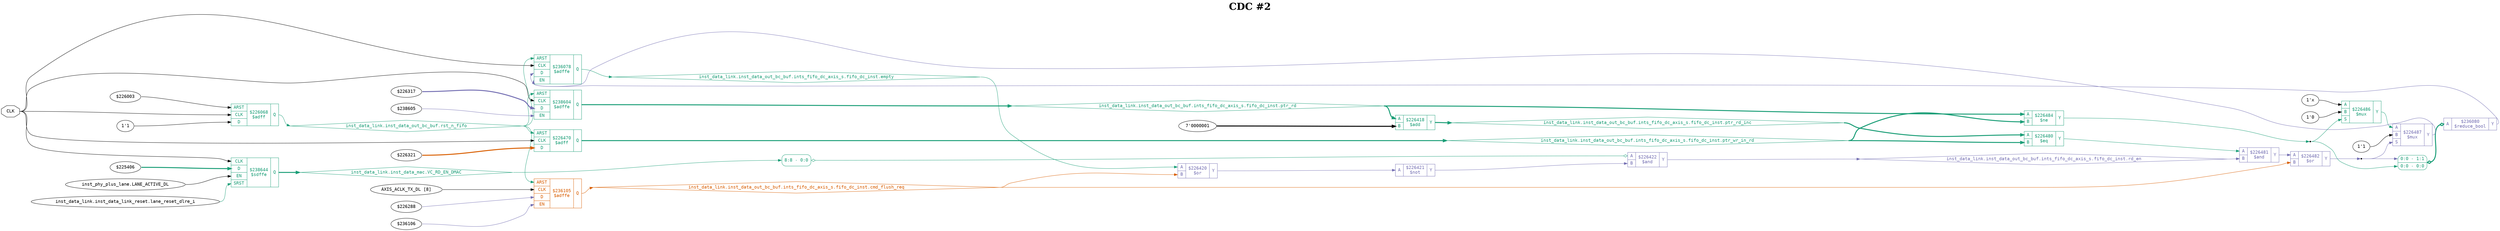 digraph "spacefibre_light_top" {
label=<<b>CDC #2</b>>;
labelloc="t"
fontsize="30"
node ["fontname"="Courier"]
edge ["fontname"="Courier"]
rankdir="LR";
remincross=true;
n10 [ shape=octagon, label="CLK", color="black", fontcolor="black", href="/src/ip_spacefibre_light_top/spacefibre_light_top.vhd#45" ];
n11 [ shape=diamond, label="inst_data_link.inst_data_mac.VC_RD_EN_DMAC", colorscheme="dark28", color="1", fontcolor="1", href="/src/module_data_link/data_mac.vhd#57" ];
n12 [ shape=diamond, label="inst_data_link.inst_data_out_bc_buf.ints_fifo_dc_axis_s.fifo_dc_inst.cmd_flush_req", colorscheme="dark28", color="2", fontcolor="2", href="/src/ip/fifo_dc/fifo_dc.vhd#111" ];
n13 [ shape=diamond, label="inst_data_link.inst_data_out_bc_buf.ints_fifo_dc_axis_s.fifo_dc_inst.empty", colorscheme="dark28", color="1", fontcolor="1", href="/src/ip/fifo_dc/fifo_dc.vhd#129" ];
n14 [ shape=diamond, label="inst_data_link.inst_data_out_bc_buf.ints_fifo_dc_axis_s.fifo_dc_inst.ptr_rd", colorscheme="dark28", color="1", fontcolor="1", href="/src/ip/fifo_dc/fifo_dc.vhd#98" ];
n15 [ shape=diamond, label="inst_data_link.inst_data_out_bc_buf.ints_fifo_dc_axis_s.fifo_dc_inst.ptr_rd_inc", colorscheme="dark28", color="1", fontcolor="1", href="/src/ip/fifo_dc/fifo_dc.vhd#99" ];
n16 [ shape=diamond, label="inst_data_link.inst_data_out_bc_buf.ints_fifo_dc_axis_s.fifo_dc_inst.ptr_wr_in_rd", colorscheme="dark28", color="1", fontcolor="1", href="/src/ip/fifo_dc/fifo_dc.vhd#105" ];
n17 [ shape=diamond, label="inst_data_link.inst_data_out_bc_buf.ints_fifo_dc_axis_s.fifo_dc_inst.rd_en", colorscheme="dark28", color="3", fontcolor="3", href="/src/ip/fifo_dc/fifo_dc.vhd#124" ];
n18 [ shape=diamond, label="inst_data_link.inst_data_out_bc_buf.rst_n_fifo", colorscheme="dark28", color="1", fontcolor="1", href="/src/module_data_link/data_out_bc_buf.vhd#118" ];
{ rank="source"; n10;}
{ rank="sink";}
c23 [ shape=record, label="{{<p19> ARST|<p10> CLK|<p20> D|<p21> EN}|$236078\n$adffe|{<p22> Q}}", colorscheme="dark28", color="1", fontcolor="1" , href="/src/ip/fifo_dc/fifo_dc.vhd#378"  ];
v0 [ label="AXIS_ACLK_TX_DL [8]" ];
v1 [ label="$226288" ];
v2 [ label="$236106" ];
c24 [ shape=record, label="{{<p19> ARST|<p10> CLK|<p20> D|<p21> EN}|$236105\n$adffe|{<p22> Q}}", colorscheme="dark28", color="2", fontcolor="2" , href="/src/ip/fifo_dc/fifo_dc.vhd#440"  ];
v3 [ label="$226317" ];
v4 [ label="$238605" ];
c25 [ shape=record, label="{{<p19> ARST|<p10> CLK|<p20> D|<p21> EN}|$238604\n$adffe|{<p22> Q}}", colorscheme="dark28", color="1", fontcolor="1" , href="/src/ip/fifo_dc/fifo_dc.vhd#321"  ];
v5 [ label="$225406" ];
v6 [ label="inst_phy_plus_lane.LANE_ACTIVE_DL" ];
v7 [ label="inst_data_link.inst_data_link_reset.lane_reset_dlre_i" ];
c27 [ shape=record, label="{{<p10> CLK|<p20> D|<p21> EN|<p26> SRST}|$238644\n$sdffe|{<p22> Q}}", colorscheme="dark28", color="1", fontcolor="1" , href="/src/module_data_link/data_mac.vhd#132"  ];
c30 [ shape=record, label="{{<p28> A}|$236080\n$reduce_bool|{<p29> Y}}", colorscheme="dark28", color="3", fontcolor="3" ];
x8 [ shape=record, style=rounded, label="<s1> 0:0 - 1:1 |<s0> 0:0 - 0:0 ", colorscheme="dark28", color="1", fontcolor="1" ];
x8:e -> c30:p28:w [arrowhead=odiamond, arrowtail=odiamond, dir=both, colorscheme="dark28", color="1", fontcolor="1", style="setlinewidth(3)", label=""];
v9 [ label="$226003" ];
v10 [ label="1'1" ];
c31 [ shape=record, label="{{<p19> ARST|<p10> CLK|<p20> D}|$226068\n$adff|{<p22> Q}}", colorscheme="dark28", color="1", fontcolor="1" , href="/src/module_data_link/data_out_bc_buf.vhd#172"  ];
v11 [ label="7'0000001" ];
c33 [ shape=record, label="{{<p28> A|<p32> B}|$226418\n$add|{<p29> Y}}", colorscheme="dark28", color="1", fontcolor="1" , href="/src/ip/fifo_dc/fifo_dc.vhd#289"  ];
c34 [ shape=record, label="{{<p28> A|<p32> B}|$226480\n$eq|{<p29> Y}}", colorscheme="dark28", color="1", fontcolor="1" , href="/src/ip/fifo_dc/fifo_dc.vhd#383"  ];
c35 [ shape=record, label="{{<p28> A|<p32> B}|$226481\n$and|{<p29> Y}}", colorscheme="dark28", color="3", fontcolor="3" , href="/src/ip/fifo_dc/fifo_dc.vhd#383"  ];
c36 [ shape=record, label="{{<p28> A|<p32> B}|$226482\n$or|{<p29> Y}}", colorscheme="dark28", color="3", fontcolor="3" , href="/src/ip/fifo_dc/fifo_dc.vhd#383"  ];
v12 [ label="1'x" ];
v13 [ label="1'0" ];
c38 [ shape=record, label="{{<p28> A|<p32> B|<p37> S}|$226486\n$mux|{<p29> Y}}", colorscheme="dark28", color="1", fontcolor="1" , href="/src/ip/fifo_dc/fifo_dc.vhd#383"  ];
v14 [ label="1'1" ];
c39 [ shape=record, label="{{<p28> A|<p32> B|<p37> S}|$226487\n$mux|{<p29> Y}}", colorscheme="dark28", color="3", fontcolor="3" , href="/src/ip/fifo_dc/fifo_dc.vhd#383"  ];
c40 [ shape=record, label="{{<p28> A|<p32> B}|$226420\n$or|{<p29> Y}}", colorscheme="dark28", color="3", fontcolor="3" , href="/src/ip/fifo_dc/fifo_dc.vhd#290"  ];
c41 [ shape=record, label="{{<p28> A}|$226421\n$not|{<p29> Y}}", colorscheme="dark28", color="3", fontcolor="3" , href="/src/ip/fifo_dc/fifo_dc.vhd#290"  ];
c42 [ shape=record, label="{{<p28> A|<p32> B}|$226422\n$and|{<p29> Y}}", colorscheme="dark28", color="3", fontcolor="3" , href="/src/ip/fifo_dc/fifo_dc.vhd#290"  ];
x15 [ shape=record, style=rounded, label="<s0> 8:8 - 0:0 ", colorscheme="dark28", color="1", fontcolor="1" ];
x15:e -> c42:p28:w [arrowhead=odiamond, arrowtail=odiamond, dir=both, colorscheme="dark28", color="1", fontcolor="1", label=""];
c43 [ shape=record, label="{{<p28> A|<p32> B}|$226484\n$ne|{<p29> Y}}", colorscheme="dark28", color="1", fontcolor="1" , href="/src/ip/fifo_dc/fifo_dc.vhd#385"  ];
v16 [ label="$226321" ];
c44 [ shape=record, label="{{<p19> ARST|<p10> CLK|<p20> D}|$226470\n$adff|{<p22> Q}}", colorscheme="dark28", color="1", fontcolor="1" , href="/src/ip/fifo_dc/fifo_dc.vhd#344"  ];
c30:p29:e -> c23:p21:w [colorscheme="dark28", color="3", fontcolor="3", label=""];
n10:e -> c23:p10:w [color="black", fontcolor="black", label=""];
n10:e -> c25:p10:w [color="black", fontcolor="black", label=""];
n10:e -> c27:p10:w [color="black", fontcolor="black", label=""];
n10:e -> c31:p10:w [color="black", fontcolor="black", label=""];
n10:e -> c44:p10:w [color="black", fontcolor="black", label=""];
c27:p22:e -> n11:w [colorscheme="dark28", color="1", fontcolor="1", style="setlinewidth(3)", label=""];
n11:e -> x15:s0:w [colorscheme="dark28", color="1", fontcolor="1", label=""];
c24:p22:e -> n12:w [colorscheme="dark28", color="2", fontcolor="2", label=""];
n12:e -> c36:p32:w [colorscheme="dark28", color="2", fontcolor="2", label=""];
n12:e -> c40:p32:w [colorscheme="dark28", color="2", fontcolor="2", label=""];
c23:p22:e -> n13:w [colorscheme="dark28", color="1", fontcolor="1", label=""];
n13:e -> c40:p28:w [colorscheme="dark28", color="1", fontcolor="1", label=""];
c25:p22:e -> n14:w [colorscheme="dark28", color="1", fontcolor="1", style="setlinewidth(3)", label=""];
n14:e -> c33:p28:w [colorscheme="dark28", color="1", fontcolor="1", style="setlinewidth(3)", label=""];
n14:e -> c43:p28:w [colorscheme="dark28", color="1", fontcolor="1", style="setlinewidth(3)", label=""];
c33:p29:e -> n15:w [colorscheme="dark28", color="1", fontcolor="1", style="setlinewidth(3)", label=""];
n15:e -> c34:p28:w [colorscheme="dark28", color="1", fontcolor="1", style="setlinewidth(3)", label=""];
c44:p22:e -> n16:w [colorscheme="dark28", color="1", fontcolor="1", style="setlinewidth(3)", label=""];
n16:e -> c34:p32:w [colorscheme="dark28", color="1", fontcolor="1", style="setlinewidth(3)", label=""];
n16:e -> c43:p32:w [colorscheme="dark28", color="1", fontcolor="1", style="setlinewidth(3)", label=""];
c42:p29:e -> n17:w [colorscheme="dark28", color="3", fontcolor="3", label=""];
n17:e -> c35:p32:w [colorscheme="dark28", color="3", fontcolor="3", label=""];
c31:p22:e -> n18:w [colorscheme="dark28", color="1", fontcolor="1", label=""];
n18:e -> c23:p19:w [colorscheme="dark28", color="1", fontcolor="1", label=""];
n18:e -> c24:p19:w [colorscheme="dark28", color="1", fontcolor="1", label=""];
n18:e -> c25:p19:w [colorscheme="dark28", color="1", fontcolor="1", label=""];
n18:e -> c44:p19:w [colorscheme="dark28", color="1", fontcolor="1", label=""];
c40:p29:e -> c41:p28:w [colorscheme="dark28", color="3", fontcolor="3", label=""];
c41:p29:e -> c42:p32:w [colorscheme="dark28", color="3", fontcolor="3", label=""];
c34:p29:e -> c35:p28:w [colorscheme="dark28", color="1", fontcolor="1", label=""];
c35:p29:e -> c36:p28:w [colorscheme="dark28", color="3", fontcolor="3", label=""];
n6 [ shape=point ];
c36:p29:e -> n6:w [colorscheme="dark28", color="3", fontcolor="3", label=""];
n6:e -> c39:p37:w [colorscheme="dark28", color="3", fontcolor="3", label=""];
n6:e -> x8:s1:w [colorscheme="dark28", color="3", fontcolor="3", label=""];
n7 [ shape=point ];
c43:p29:e -> n7:w [colorscheme="dark28", color="1", fontcolor="1", label=""];
n7:e -> c38:p37:w [colorscheme="dark28", color="1", fontcolor="1", label=""];
n7:e -> x8:s0:w [colorscheme="dark28", color="1", fontcolor="1", label=""];
c38:p29:e -> c39:p28:w [colorscheme="dark28", color="1", fontcolor="1", label=""];
c39:p29:e -> c23:p20:w [colorscheme="dark28", color="3", fontcolor="3", label=""];
v0:e -> c24:p10:w [color="black", fontcolor="black", label=""];
v1:e -> c24:p20:w [colorscheme="dark28", color="3", fontcolor="3", label=""];
v10:e -> c31:p20:w [color="black", fontcolor="black", label=""];
v11:e -> c33:p32:w [color="black", fontcolor="black", style="setlinewidth(3)", label=""];
v12:e -> c38:p28:w [color="black", fontcolor="black", label=""];
v13:e -> c38:p32:w [color="black", fontcolor="black", label=""];
v14:e -> c39:p32:w [color="black", fontcolor="black", label=""];
v16:e -> c44:p20:w [colorscheme="dark28", color="2", fontcolor="2", style="setlinewidth(3)", label=""];
v2:e -> c24:p21:w [colorscheme="dark28", color="3", fontcolor="3", label=""];
v3:e -> c25:p20:w [colorscheme="dark28", color="3", fontcolor="3", style="setlinewidth(3)", label=""];
v4:e -> c25:p21:w [colorscheme="dark28", color="3", fontcolor="3", label=""];
v5:e -> c27:p20:w [colorscheme="dark28", color="1", fontcolor="1", style="setlinewidth(3)", label=""];
v6:e -> c27:p21:w [color="black", fontcolor="black", label=""];
v7:e -> c27:p26:w [colorscheme="dark28", color="1", fontcolor="1", label=""];
v9:e -> c31:p19:w [color="black", fontcolor="black", label=""];
}
